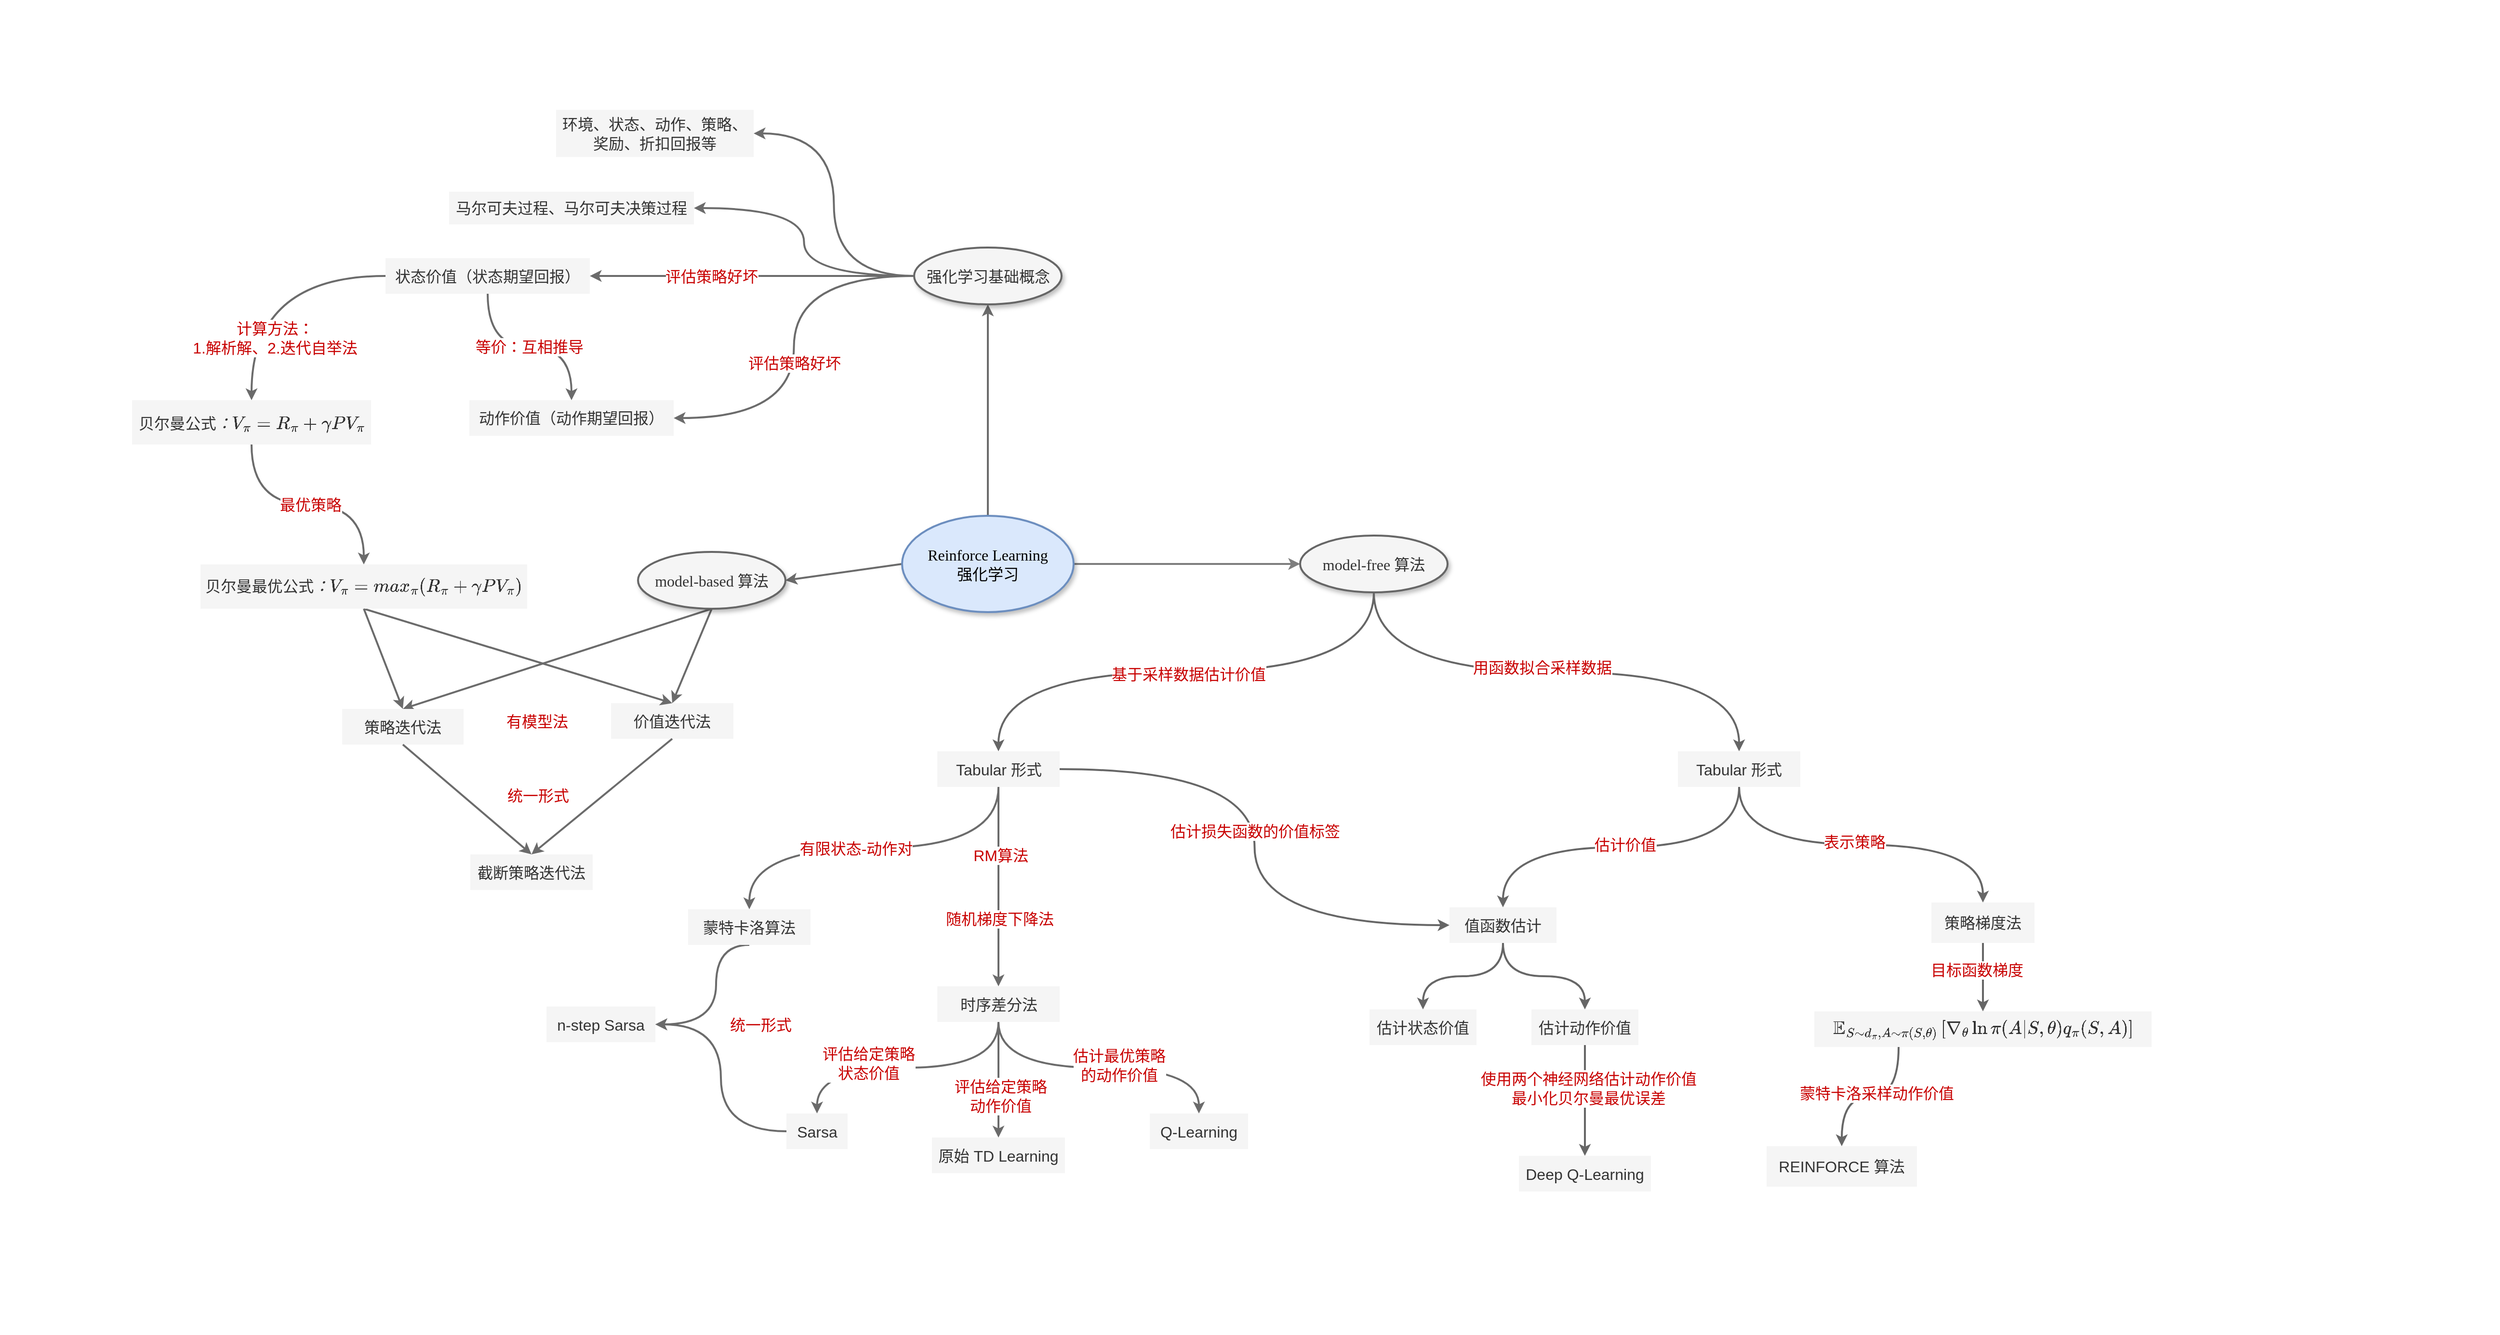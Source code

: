 <mxfile border="50" scale="3" compressed="false" locked="false" version="27.2.0">
  <diagram name="Blank" id="YmL12bMKpDGza6XwsDPr">
    <mxGraphModel dx="2427" dy="1712" grid="0" gridSize="10" guides="1" tooltips="1" connect="1" arrows="1" fold="1" page="0" pageScale="1" pageWidth="827" pageHeight="1169" background="none" math="1" shadow="0">
      <root>
        <mxCell id="X5NqExCQtvZxIxQ7pmgY-0" />
        <mxCell id="1" parent="X5NqExCQtvZxIxQ7pmgY-0" />
        <mxCell id="Gr0Zq-AI6Quabplr0KPa-179" value="" style="swimlane;html=1;startSize=0;horizontal=1;containerType=tree;labelBackgroundColor=none;strokeColor=none;strokeWidth=1;fillColor=none;fontFamily=Comic Sans MS;fontSize=16;swimlaneLine=0;dashed=1;collapsible=0;swimlaneFillColor=none;" parent="1" vertex="1">
          <mxGeometry x="-505" y="-457" width="2593" height="1385" as="geometry" />
        </mxCell>
        <mxCell id="jKKv0_7eQxVgF26MUgQf-13" style="edgeStyle=orthogonalEdgeStyle;rounded=0;orthogonalLoop=1;jettySize=auto;html=1;exitX=0.5;exitY=0;exitDx=0;exitDy=0;entryX=0.5;entryY=1;entryDx=0;entryDy=0;curved=1;strokeWidth=2;strokeColor=light-dark(#6b6b6b, #ededed);fontSize=16;" parent="Gr0Zq-AI6Quabplr0KPa-179" source="Gr0Zq-AI6Quabplr0KPa-180" target="jKKv0_7eQxVgF26MUgQf-10" edge="1">
          <mxGeometry relative="1" as="geometry" />
        </mxCell>
        <mxCell id="YHKigMuBGNWTJUqa9Iyw-3" style="rounded=0;orthogonalLoop=1;jettySize=auto;html=1;exitX=0;exitY=0.5;exitDx=0;exitDy=0;entryX=1;entryY=0.5;entryDx=0;entryDy=0;strokeWidth=2;strokeColor=light-dark(#6b6b6b, #ededed);fontSize=16;" parent="Gr0Zq-AI6Quabplr0KPa-179" source="Gr0Zq-AI6Quabplr0KPa-180" target="YHKigMuBGNWTJUqa9Iyw-2" edge="1">
          <mxGeometry relative="1" as="geometry" />
        </mxCell>
        <mxCell id="YHKigMuBGNWTJUqa9Iyw-14" style="edgeStyle=orthogonalEdgeStyle;rounded=0;orthogonalLoop=1;jettySize=auto;html=1;exitX=0.5;exitY=1;exitDx=0;exitDy=0;strokeWidth=2;curved=1;strokeColor=light-dark(#6b6b6b, #ededed);fontSize=16;" parent="Gr0Zq-AI6Quabplr0KPa-179" source="Gr0Zq-AI6Quabplr0KPa-180" target="Gr0Zq-AI6Quabplr0KPa-180" edge="1">
          <mxGeometry relative="1" as="geometry" />
        </mxCell>
        <mxCell id="uGdyaslb6LzEYvwGpBnf-5" style="edgeStyle=orthogonalEdgeStyle;rounded=0;orthogonalLoop=1;jettySize=auto;html=1;exitX=1;exitY=0.5;exitDx=0;exitDy=0;entryX=0;entryY=0.5;entryDx=0;entryDy=0;curved=1;strokeWidth=2;strokeColor=light-dark(#7e7e7e, #ededed);" parent="Gr0Zq-AI6Quabplr0KPa-179" source="Gr0Zq-AI6Quabplr0KPa-180" target="uGdyaslb6LzEYvwGpBnf-3" edge="1">
          <mxGeometry relative="1" as="geometry" />
        </mxCell>
        <mxCell id="Gr0Zq-AI6Quabplr0KPa-180" value="&lt;font face=&quot;Comic Sans MS&quot;&gt;Reinforce Learning&lt;/font&gt;&lt;div&gt;&lt;font face=&quot;Comic Sans MS&quot;&gt;强化学习&lt;/font&gt;&lt;/div&gt;" style="ellipse;whiteSpace=wrap;html=1;align=center;container=1;recursiveResize=0;treeFolding=1;strokeWidth=2;fontSize=16;fillColor=#dae8fc;strokeColor=#6c8ebf;shadow=1;" parent="Gr0Zq-AI6Quabplr0KPa-179" vertex="1">
          <mxGeometry x="936" y="535.5" width="178" height="100" as="geometry" />
        </mxCell>
        <mxCell id="DzTKUxqz9tWYfkctsdNh-5" style="edgeStyle=orthogonalEdgeStyle;rounded=0;orthogonalLoop=1;jettySize=auto;html=1;exitX=0;exitY=0.5;exitDx=0;exitDy=0;entryX=1;entryY=0.5;entryDx=0;entryDy=0;curved=1;strokeWidth=2;strokeColor=light-dark(#6b6b6b, #ededed);fontSize=16;" parent="Gr0Zq-AI6Quabplr0KPa-179" source="jKKv0_7eQxVgF26MUgQf-10" target="DzTKUxqz9tWYfkctsdNh-4" edge="1">
          <mxGeometry relative="1" as="geometry" />
        </mxCell>
        <mxCell id="krSz1H4tb5_PnrN1vSMn-18" style="edgeStyle=orthogonalEdgeStyle;rounded=0;orthogonalLoop=1;jettySize=auto;html=1;exitX=0;exitY=0.5;exitDx=0;exitDy=0;entryX=1;entryY=0.5;entryDx=0;entryDy=0;curved=1;strokeWidth=2;strokeColor=light-dark(#6b6b6b, #ededed);fontSize=16;" parent="Gr0Zq-AI6Quabplr0KPa-179" source="jKKv0_7eQxVgF26MUgQf-10" target="krSz1H4tb5_PnrN1vSMn-16" edge="1">
          <mxGeometry relative="1" as="geometry" />
        </mxCell>
        <mxCell id="krSz1H4tb5_PnrN1vSMn-22" value="&lt;span style=&quot;color: rgb(200, 0, 0);&quot;&gt;评估策略好坏&lt;/span&gt;" style="edgeLabel;html=1;align=center;verticalAlign=middle;resizable=0;points=[];fontSize=16;" parent="krSz1H4tb5_PnrN1vSMn-18" vertex="1" connectable="0">
          <mxGeometry x="0.082" relative="1" as="geometry">
            <mxPoint as="offset" />
          </mxGeometry>
        </mxCell>
        <mxCell id="jKKv0_7eQxVgF26MUgQf-10" value="&lt;div&gt;&lt;font face=&quot;Comic Sans MS&quot;&gt;强化学习基础概念&lt;/font&gt;&lt;/div&gt;" style="ellipse;whiteSpace=wrap;html=1;align=center;container=1;recursiveResize=0;treeFolding=1;strokeWidth=2;fontSize=16;shadow=1;fillColor=#f5f5f5;fontColor=#333333;strokeColor=#666666;" parent="Gr0Zq-AI6Quabplr0KPa-179" vertex="1">
          <mxGeometry x="948.5" y="257" width="153" height="59" as="geometry" />
        </mxCell>
        <mxCell id="DzTKUxqz9tWYfkctsdNh-4" value="马尔可夫过程、马尔可夫决策过程" style="text;html=1;align=center;verticalAlign=middle;whiteSpace=wrap;rounded=0;fontSize=16;fillColor=#f5f5f5;fontColor=#333333;strokeColor=none;" parent="Gr0Zq-AI6Quabplr0KPa-179" vertex="1">
          <mxGeometry x="466" y="199" width="254" height="34" as="geometry" />
        </mxCell>
        <mxCell id="krSz1H4tb5_PnrN1vSMn-16" value="&lt;div&gt;动作价值（动作期望回报）&lt;/div&gt;" style="text;html=1;align=center;verticalAlign=middle;whiteSpace=wrap;rounded=0;fontSize=16;fillColor=#f5f5f5;fontColor=#333333;strokeColor=none;" parent="Gr0Zq-AI6Quabplr0KPa-179" vertex="1">
          <mxGeometry x="487" y="415.5" width="212" height="37" as="geometry" />
        </mxCell>
        <mxCell id="anW6oPUvbK2CG_fKDn-M-3" value="&lt;div&gt;价值迭代法&lt;/div&gt;" style="text;html=1;align=center;verticalAlign=middle;whiteSpace=wrap;rounded=0;fontSize=16;fillColor=#f5f5f5;fontColor=#333333;strokeColor=none;" parent="Gr0Zq-AI6Quabplr0KPa-179" vertex="1">
          <mxGeometry x="634" y="730" width="127" height="37" as="geometry" />
        </mxCell>
        <mxCell id="YHKigMuBGNWTJUqa9Iyw-10" style="rounded=0;orthogonalLoop=1;jettySize=auto;html=1;exitX=0.5;exitY=1;exitDx=0;exitDy=0;entryX=0.5;entryY=0;entryDx=0;entryDy=0;strokeWidth=2;strokeColor=light-dark(#6b6b6b, #ededed);fontSize=16;" parent="Gr0Zq-AI6Quabplr0KPa-179" source="hJSKXu2BrGVSYL8usAjy-1" target="anW6oPUvbK2CG_fKDn-M-3" edge="1">
          <mxGeometry relative="1" as="geometry" />
        </mxCell>
        <mxCell id="hJSKXu2BrGVSYL8usAjy-1" value="&lt;div&gt;$$贝尔曼最优公式：V_{\pi}=max_{\pi}(R_{\pi}+\gamma P V_{\pi})$$&lt;/div&gt;" style="text;html=1;align=center;verticalAlign=middle;whiteSpace=wrap;rounded=0;fontSize=16;fillColor=#f5f5f5;fontColor=#333333;strokeColor=none;" parent="Gr0Zq-AI6Quabplr0KPa-179" vertex="1">
          <mxGeometry x="208" y="586" width="339" height="46" as="geometry" />
        </mxCell>
        <mxCell id="YHKigMuBGNWTJUqa9Iyw-11" style="rounded=0;orthogonalLoop=1;jettySize=auto;html=1;exitX=0.5;exitY=1;exitDx=0;exitDy=0;entryX=0.5;entryY=0;entryDx=0;entryDy=0;strokeColor=light-dark(#6b6b6b, #ededed);strokeWidth=2;fontSize=16;" parent="Gr0Zq-AI6Quabplr0KPa-179" source="YHKigMuBGNWTJUqa9Iyw-2" target="anW6oPUvbK2CG_fKDn-M-2" edge="1">
          <mxGeometry relative="1" as="geometry" />
        </mxCell>
        <mxCell id="YHKigMuBGNWTJUqa9Iyw-12" style="rounded=0;orthogonalLoop=1;jettySize=auto;html=1;exitX=0.5;exitY=1;exitDx=0;exitDy=0;entryX=0.5;entryY=0;entryDx=0;entryDy=0;strokeColor=light-dark(#6b6b6b, #ededed);strokeWidth=2;fontSize=16;" parent="Gr0Zq-AI6Quabplr0KPa-179" source="YHKigMuBGNWTJUqa9Iyw-2" target="anW6oPUvbK2CG_fKDn-M-3" edge="1">
          <mxGeometry relative="1" as="geometry" />
        </mxCell>
        <mxCell id="YHKigMuBGNWTJUqa9Iyw-2" value="&lt;div&gt;&lt;font face=&quot;Comic Sans MS&quot;&gt;model-based 算法&lt;/font&gt;&lt;/div&gt;" style="ellipse;whiteSpace=wrap;html=1;align=center;container=1;recursiveResize=0;treeFolding=1;strokeWidth=2;fontSize=16;shadow=1;fillColor=#f5f5f5;fontColor=#333333;strokeColor=#666666;" parent="Gr0Zq-AI6Quabplr0KPa-179" vertex="1">
          <mxGeometry x="662" y="573" width="153" height="59" as="geometry" />
        </mxCell>
        <mxCell id="anW6oPUvbK2CG_fKDn-M-12" value="&lt;font style=&quot;color: light-dark(rgb(200, 0, 0), rgb(237, 237, 237));&quot;&gt;有模型法&lt;/font&gt;" style="text;html=1;align=center;verticalAlign=middle;whiteSpace=wrap;rounded=0;fontSize=16;" parent="Gr0Zq-AI6Quabplr0KPa-179" vertex="1">
          <mxGeometry x="500" y="736" width="115" height="25" as="geometry" />
        </mxCell>
        <mxCell id="anW6oPUvbK2CG_fKDn-M-2" value="&lt;div&gt;策略迭代法&lt;/div&gt;" style="text;html=1;align=center;verticalAlign=middle;whiteSpace=wrap;rounded=0;fontSize=16;fillColor=#f5f5f5;fontColor=#333333;strokeColor=none;" parent="Gr0Zq-AI6Quabplr0KPa-179" vertex="1">
          <mxGeometry x="355" y="736" width="126" height="37" as="geometry" />
        </mxCell>
        <mxCell id="anW6oPUvbK2CG_fKDn-M-10" style="rounded=0;orthogonalLoop=1;jettySize=auto;html=1;exitX=0.5;exitY=1;exitDx=0;exitDy=0;strokeWidth=2;strokeColor=light-dark(#6b6b6b, #ededed);fontSize=16;entryX=0.5;entryY=0;entryDx=0;entryDy=0;" parent="Gr0Zq-AI6Quabplr0KPa-179" source="hJSKXu2BrGVSYL8usAjy-1" target="anW6oPUvbK2CG_fKDn-M-2" edge="1">
          <mxGeometry relative="1" as="geometry">
            <mxPoint x="330" y="722" as="targetPoint" />
          </mxGeometry>
        </mxCell>
        <mxCell id="0xfQ3__mSORnw1S1uJHA-2" value="&lt;div&gt;截断策略迭代法&lt;/div&gt;" style="text;html=1;align=center;verticalAlign=middle;whiteSpace=wrap;rounded=0;fontSize=16;fillColor=#f5f5f5;fontColor=#333333;strokeColor=none;" parent="Gr0Zq-AI6Quabplr0KPa-179" vertex="1">
          <mxGeometry x="488" y="887" width="127" height="37" as="geometry" />
        </mxCell>
        <mxCell id="0xfQ3__mSORnw1S1uJHA-3" style="rounded=0;orthogonalLoop=1;jettySize=auto;html=1;exitX=0.5;exitY=1;exitDx=0;exitDy=0;entryX=0.5;entryY=0;entryDx=0;entryDy=0;strokeWidth=2;strokeColor=light-dark(#6b6b6b, #ededed);fontSize=16;" parent="Gr0Zq-AI6Quabplr0KPa-179" source="anW6oPUvbK2CG_fKDn-M-2" target="0xfQ3__mSORnw1S1uJHA-2" edge="1">
          <mxGeometry relative="1" as="geometry" />
        </mxCell>
        <mxCell id="0xfQ3__mSORnw1S1uJHA-4" style="rounded=0;orthogonalLoop=1;jettySize=auto;html=1;exitX=0.5;exitY=1;exitDx=0;exitDy=0;entryX=0.5;entryY=0;entryDx=0;entryDy=0;strokeColor=light-dark(#6b6b6b, #ededed);strokeWidth=2;fontSize=16;" parent="Gr0Zq-AI6Quabplr0KPa-179" source="anW6oPUvbK2CG_fKDn-M-3" target="0xfQ3__mSORnw1S1uJHA-2" edge="1">
          <mxGeometry relative="1" as="geometry" />
        </mxCell>
        <mxCell id="YHKigMuBGNWTJUqa9Iyw-1" value="&lt;font style=&quot;color: light-dark(rgb(200, 0, 0), rgb(237, 237, 237));&quot;&gt;统一形式&lt;/font&gt;" style="text;html=1;align=center;verticalAlign=middle;resizable=0;points=[];autosize=1;strokeColor=none;fillColor=none;fontSize=16;" parent="Gr0Zq-AI6Quabplr0KPa-179" vertex="1">
          <mxGeometry x="516.5" y="810" width="82" height="31" as="geometry" />
        </mxCell>
        <mxCell id="anW6oPUvbK2CG_fKDn-M-8" style="edgeStyle=orthogonalEdgeStyle;rounded=0;orthogonalLoop=1;jettySize=auto;html=1;exitX=0.5;exitY=1;exitDx=0;exitDy=0;entryX=0.5;entryY=0;entryDx=0;entryDy=0;curved=1;strokeWidth=2;strokeColor=light-dark(#6b6b6b, #ededed);fontSize=16;" parent="Gr0Zq-AI6Quabplr0KPa-179" source="krSz1H4tb5_PnrN1vSMn-36" target="hJSKXu2BrGVSYL8usAjy-1" edge="1">
          <mxGeometry relative="1" as="geometry" />
        </mxCell>
        <mxCell id="anW6oPUvbK2CG_fKDn-M-9" value="最优策略" style="edgeLabel;html=1;align=center;verticalAlign=middle;resizable=0;points=[];fontColor=light-dark(#c80000, #ededed);fontSize=16;" parent="anW6oPUvbK2CG_fKDn-M-8" vertex="1" connectable="0">
          <mxGeometry x="-0.132" relative="1" as="geometry">
            <mxPoint x="18" as="offset" />
          </mxGeometry>
        </mxCell>
        <mxCell id="krSz1H4tb5_PnrN1vSMn-36" value="&lt;div&gt;$$贝尔曼公式：V_{\pi}=R_{\pi}+\gamma P V_{\pi}$$&lt;/div&gt;" style="text;html=1;align=center;verticalAlign=middle;whiteSpace=wrap;rounded=0;fontSize=16;fillColor=#f5f5f5;fontColor=#333333;strokeColor=none;" parent="Gr0Zq-AI6Quabplr0KPa-179" vertex="1">
          <mxGeometry x="137" y="415.5" width="248" height="46" as="geometry" />
        </mxCell>
        <mxCell id="krSz1H4tb5_PnrN1vSMn-37" style="edgeStyle=orthogonalEdgeStyle;rounded=0;orthogonalLoop=1;jettySize=auto;html=1;exitX=0;exitY=0.5;exitDx=0;exitDy=0;entryX=0.5;entryY=0;entryDx=0;entryDy=0;curved=1;strokeWidth=2;strokeColor=light-dark(#6b6b6b, #ededed);fontSize=16;" parent="Gr0Zq-AI6Quabplr0KPa-179" source="krSz1H4tb5_PnrN1vSMn-10" target="krSz1H4tb5_PnrN1vSMn-36" edge="1">
          <mxGeometry relative="1" as="geometry" />
        </mxCell>
        <mxCell id="iZsCwkJQV0r_uRHZyLfL-1" value="计算方法：&lt;div&gt;1.解析解、&lt;span style=&quot;background-color: light-dark(#ffffff, var(--ge-dark-color, #121212)); color: light-dark(rgb(200, 0, 0), rgb(237, 237, 237));&quot;&gt;2.迭代自举法&lt;/span&gt;&lt;/div&gt;" style="edgeLabel;html=1;align=center;verticalAlign=middle;resizable=0;points=[];fontColor=light-dark(#c80000, #ededed);fontSize=16;" parent="krSz1H4tb5_PnrN1vSMn-37" vertex="1" connectable="0">
          <mxGeometry x="0.003" y="-2" relative="1" as="geometry">
            <mxPoint x="19" y="66" as="offset" />
          </mxGeometry>
        </mxCell>
        <mxCell id="iZsCwkJQV0r_uRHZyLfL-5" style="edgeStyle=orthogonalEdgeStyle;rounded=0;orthogonalLoop=1;jettySize=auto;html=1;exitX=0.5;exitY=1;exitDx=0;exitDy=0;entryX=0.5;entryY=0;entryDx=0;entryDy=0;curved=1;strokeColor=light-dark(#6b6b6b, #ededed);strokeWidth=2;fontSize=16;" parent="Gr0Zq-AI6Quabplr0KPa-179" source="krSz1H4tb5_PnrN1vSMn-10" target="krSz1H4tb5_PnrN1vSMn-16" edge="1">
          <mxGeometry relative="1" as="geometry" />
        </mxCell>
        <mxCell id="KGutzesV_vw_Q6OyUhxC-1" value="&lt;font&gt;等价：互相推导&lt;/font&gt;" style="edgeLabel;html=1;align=center;verticalAlign=middle;resizable=0;points=[];fontColor=light-dark(#c80000, #ededed);fontSize=16;" parent="iZsCwkJQV0r_uRHZyLfL-5" vertex="1" connectable="0">
          <mxGeometry x="-0.273" y="11" relative="1" as="geometry">
            <mxPoint x="26" y="10" as="offset" />
          </mxGeometry>
        </mxCell>
        <mxCell id="krSz1H4tb5_PnrN1vSMn-10" value="&lt;div&gt;状态价值（状态期望回报）&lt;/div&gt;" style="text;html=1;align=center;verticalAlign=middle;whiteSpace=wrap;rounded=0;fontSize=16;fillColor=#f5f5f5;fontColor=#333333;strokeColor=none;" parent="Gr0Zq-AI6Quabplr0KPa-179" vertex="1">
          <mxGeometry x="400" y="268" width="212" height="37" as="geometry" />
        </mxCell>
        <mxCell id="krSz1H4tb5_PnrN1vSMn-11" style="edgeStyle=orthogonalEdgeStyle;rounded=0;orthogonalLoop=1;jettySize=auto;html=1;exitX=0;exitY=0.5;exitDx=0;exitDy=0;entryX=1;entryY=0.5;entryDx=0;entryDy=0;curved=1;strokeWidth=2;strokeColor=light-dark(#6b6b6b, #ededed);fontSize=16;" parent="Gr0Zq-AI6Quabplr0KPa-179" source="jKKv0_7eQxVgF26MUgQf-10" target="krSz1H4tb5_PnrN1vSMn-10" edge="1">
          <mxGeometry relative="1" as="geometry" />
        </mxCell>
        <mxCell id="krSz1H4tb5_PnrN1vSMn-15" value="&lt;font&gt;评估策略好坏&lt;/font&gt;" style="edgeLabel;html=1;align=center;verticalAlign=middle;resizable=0;points=[];fontColor=light-dark(#c80000, #ededed);fontSize=16;" parent="krSz1H4tb5_PnrN1vSMn-11" vertex="1" connectable="0">
          <mxGeometry x="0.048" y="-1" relative="1" as="geometry">
            <mxPoint x="-34" y="1" as="offset" />
          </mxGeometry>
        </mxCell>
        <mxCell id="DzTKUxqz9tWYfkctsdNh-1" value="环境、状态、动作、策略、奖励、折扣回报等" style="text;html=1;align=center;verticalAlign=middle;whiteSpace=wrap;rounded=0;fontSize=16;fillColor=#f5f5f5;fontColor=#333333;strokeColor=none;" parent="Gr0Zq-AI6Quabplr0KPa-179" vertex="1">
          <mxGeometry x="577" y="114" width="205" height="49" as="geometry" />
        </mxCell>
        <mxCell id="iZsCwkJQV0r_uRHZyLfL-4" style="edgeStyle=orthogonalEdgeStyle;rounded=0;orthogonalLoop=1;jettySize=auto;html=1;exitX=0;exitY=0.5;exitDx=0;exitDy=0;entryX=1;entryY=0.5;entryDx=0;entryDy=0;curved=1;strokeWidth=2;strokeColor=light-dark(#6b6b6b, #ededed);fontSize=16;" parent="Gr0Zq-AI6Quabplr0KPa-179" source="jKKv0_7eQxVgF26MUgQf-10" target="DzTKUxqz9tWYfkctsdNh-1" edge="1">
          <mxGeometry relative="1" as="geometry" />
        </mxCell>
        <mxCell id="uGdyaslb6LzEYvwGpBnf-3" value="&lt;div&gt;&lt;font face=&quot;Comic Sans MS&quot;&gt;model-free 算法&lt;/font&gt;&lt;/div&gt;" style="ellipse;whiteSpace=wrap;html=1;align=center;container=1;recursiveResize=0;treeFolding=1;strokeWidth=2;fontSize=16;shadow=1;fillColor=#f5f5f5;fontColor=#333333;strokeColor=#666666;" parent="Gr0Zq-AI6Quabplr0KPa-179" vertex="1">
          <mxGeometry x="1349" y="556" width="153" height="59" as="geometry" />
        </mxCell>
        <mxCell id="o1xfVa4LQk4047sGfXNC-4" style="rounded=0;orthogonalLoop=1;jettySize=auto;html=1;exitX=0.5;exitY=1;exitDx=0;exitDy=0;entryX=0.5;entryY=0;entryDx=0;entryDy=0;strokeColor=light-dark(#666666, #ededed);strokeWidth=2;" edge="1" parent="Gr0Zq-AI6Quabplr0KPa-179" source="uGdyaslb6LzEYvwGpBnf-16" target="o1xfVa4LQk4047sGfXNC-3">
          <mxGeometry relative="1" as="geometry" />
        </mxCell>
        <mxCell id="o1xfVa4LQk4047sGfXNC-6" value="目标函数梯度" style="edgeLabel;html=1;align=center;verticalAlign=middle;resizable=0;points=[];fontColor=light-dark(#c80000, #ededed);fontSize=16;" vertex="1" connectable="0" parent="o1xfVa4LQk4047sGfXNC-4">
          <mxGeometry x="0.076" y="-1" relative="1" as="geometry">
            <mxPoint x="-6" y="-10" as="offset" />
          </mxGeometry>
        </mxCell>
        <mxCell id="uGdyaslb6LzEYvwGpBnf-16" value="&lt;div&gt;策略梯度法&lt;/div&gt;" style="text;html=1;align=center;verticalAlign=middle;whiteSpace=wrap;rounded=0;fontSize=16;fillColor=#f5f5f5;fontColor=#333333;strokeColor=none;" parent="Gr0Zq-AI6Quabplr0KPa-179" vertex="1">
          <mxGeometry x="2004" y="937" width="107" height="42" as="geometry" />
        </mxCell>
        <mxCell id="o1xfVa4LQk4047sGfXNC-8" style="edgeStyle=orthogonalEdgeStyle;rounded=0;orthogonalLoop=1;jettySize=auto;html=1;exitX=0.25;exitY=1;exitDx=0;exitDy=0;entryX=0.5;entryY=0;entryDx=0;entryDy=0;curved=1;strokeWidth=2;strokeColor=light-dark(#666666, #ededed);" edge="1" parent="Gr0Zq-AI6Quabplr0KPa-179" source="o1xfVa4LQk4047sGfXNC-3" target="o1xfVa4LQk4047sGfXNC-7">
          <mxGeometry relative="1" as="geometry" />
        </mxCell>
        <mxCell id="o1xfVa4LQk4047sGfXNC-10" value="&lt;font style=&quot;font-size: 16px; color: light-dark(rgb(200, 0, 0), rgb(237, 237, 237));&quot;&gt;蒙特卡洛采样动作价值&lt;/font&gt;" style="edgeLabel;html=1;align=center;verticalAlign=middle;resizable=0;points=[];" vertex="1" connectable="0" parent="o1xfVa4LQk4047sGfXNC-8">
          <mxGeometry x="-0.078" y="-4" relative="1" as="geometry">
            <mxPoint as="offset" />
          </mxGeometry>
        </mxCell>
        <mxCell id="o1xfVa4LQk4047sGfXNC-3" value="$$\mathbb{E}_{S \sim d_{\pi}, A \sim \pi(S, \theta)} \left[ \nabla_\theta \ln \pi(A | S, \theta) q_\pi(S, A) \right]$$" style="text;html=1;align=center;verticalAlign=middle;whiteSpace=wrap;rounded=0;fontSize=16;fillColor=#f5f5f5;fontColor=#333333;strokeColor=none;" vertex="1" parent="Gr0Zq-AI6Quabplr0KPa-179">
          <mxGeometry x="1882.5" y="1050" width="350" height="37" as="geometry" />
        </mxCell>
        <mxCell id="o1xfVa4LQk4047sGfXNC-7" value="&lt;div&gt;REINFORCE 算法&lt;/div&gt;" style="text;html=1;align=center;verticalAlign=middle;whiteSpace=wrap;rounded=0;fontSize=16;fillColor=#f5f5f5;fontColor=#333333;strokeColor=none;" vertex="1" parent="Gr0Zq-AI6Quabplr0KPa-179">
          <mxGeometry x="1833" y="1190" width="156" height="42" as="geometry" />
        </mxCell>
        <mxCell id="YHKigMuBGNWTJUqa9Iyw-17" style="edgeStyle=orthogonalEdgeStyle;rounded=0;orthogonalLoop=1;jettySize=auto;html=1;exitX=0.5;exitY=1;exitDx=0;exitDy=0;entryX=0.5;entryY=0;entryDx=0;entryDy=0;curved=1;strokeWidth=2;strokeColor=light-dark(#6b6b6b, #ededed);fontSize=16;" parent="1" source="uGdyaslb6LzEYvwGpBnf-11" target="YHKigMuBGNWTJUqa9Iyw-16" edge="1">
          <mxGeometry relative="1" as="geometry" />
        </mxCell>
        <mxCell id="Y6D0DEkb-gYPL5URAM-n-2" value="&lt;font style=&quot;color: light-dark(rgb(200, 0, 0), rgb(237, 237, 237));&quot;&gt;有限状态-动作对&lt;/font&gt;" style="edgeLabel;html=1;align=center;verticalAlign=middle;resizable=0;points=[];fontSize=16;" parent="YHKigMuBGNWTJUqa9Iyw-17" vertex="1" connectable="0">
          <mxGeometry x="0.098" relative="1" as="geometry">
            <mxPoint as="offset" />
          </mxGeometry>
        </mxCell>
        <mxCell id="AChJmF0assDOjcqlXaD_-4" style="edgeStyle=orthogonalEdgeStyle;rounded=0;orthogonalLoop=1;jettySize=auto;html=1;exitX=0.5;exitY=1;exitDx=0;exitDy=0;entryX=0.5;entryY=0;entryDx=0;entryDy=0;curved=1;strokeColor=light-dark(#6b6b6b, #ededed);strokeWidth=2;fontSize=16;" parent="1" source="uGdyaslb6LzEYvwGpBnf-11" target="AChJmF0assDOjcqlXaD_-1" edge="1">
          <mxGeometry relative="1" as="geometry" />
        </mxCell>
        <mxCell id="AChJmF0assDOjcqlXaD_-5" value="RM算法" style="edgeLabel;html=1;align=center;verticalAlign=middle;resizable=0;points=[];fontSize=16;fontColor=light-dark(#c80000, #ededed);" parent="AChJmF0assDOjcqlXaD_-4" vertex="1" connectable="0">
          <mxGeometry x="-0.405" y="5" relative="1" as="geometry">
            <mxPoint x="-3" y="9" as="offset" />
          </mxGeometry>
        </mxCell>
        <mxCell id="AChJmF0assDOjcqlXaD_-6" value="随机梯度下降法" style="edgeLabel;html=1;align=center;verticalAlign=middle;resizable=0;points=[];fontSize=16;fontColor=light-dark(#c80000, #ededed);" parent="AChJmF0assDOjcqlXaD_-4" vertex="1" connectable="0">
          <mxGeometry x="0.322" y="1" relative="1" as="geometry">
            <mxPoint as="offset" />
          </mxGeometry>
        </mxCell>
        <mxCell id="dVCFVuDnOBJeET-Qv9br-1" style="edgeStyle=orthogonalEdgeStyle;rounded=0;orthogonalLoop=1;jettySize=auto;html=1;exitX=0.5;exitY=1;exitDx=0;exitDy=0;entryX=1;entryY=0.5;entryDx=0;entryDy=0;strokeWidth=2;curved=1;strokeColor=light-dark(#6b6b6b, #ededed);" parent="1" source="YHKigMuBGNWTJUqa9Iyw-16" target="rlLChUQJGHAt--yOqbyX-47" edge="1">
          <mxGeometry relative="1" as="geometry">
            <Array as="points">
              <mxPoint x="238" y="524" />
              <mxPoint x="238" y="607" />
            </Array>
          </mxGeometry>
        </mxCell>
        <mxCell id="YHKigMuBGNWTJUqa9Iyw-16" value="&lt;div&gt;蒙特卡洛算法&lt;/div&gt;" style="text;html=1;align=center;verticalAlign=middle;whiteSpace=wrap;rounded=0;fontSize=16;fillColor=#f5f5f5;fontColor=#333333;strokeColor=none;" parent="1" vertex="1">
          <mxGeometry x="209" y="487" width="127" height="37" as="geometry" />
        </mxCell>
        <mxCell id="rlLChUQJGHAt--yOqbyX-40" style="edgeStyle=orthogonalEdgeStyle;rounded=0;orthogonalLoop=1;jettySize=auto;html=1;exitX=0.5;exitY=1;exitDx=0;exitDy=0;entryX=0.5;entryY=0;entryDx=0;entryDy=0;strokeWidth=2;curved=1;strokeColor=light-dark(#6b6b6b, #ededed);" parent="1" source="AChJmF0assDOjcqlXaD_-1" target="rlLChUQJGHAt--yOqbyX-1" edge="1">
          <mxGeometry relative="1" as="geometry" />
        </mxCell>
        <mxCell id="rlLChUQJGHAt--yOqbyX-45" value="评估给定策略&lt;div&gt;动作价值&lt;/div&gt;" style="edgeLabel;html=1;align=center;verticalAlign=middle;resizable=0;points=[];fontColor=light-dark(#c80000, #ededed);fontSize=16;" parent="rlLChUQJGHAt--yOqbyX-40" vertex="1" connectable="0">
          <mxGeometry x="0.272" y="2" relative="1" as="geometry">
            <mxPoint as="offset" />
          </mxGeometry>
        </mxCell>
        <mxCell id="rlLChUQJGHAt--yOqbyX-41" style="edgeStyle=orthogonalEdgeStyle;rounded=0;orthogonalLoop=1;jettySize=auto;html=1;exitX=0.5;exitY=1;exitDx=0;exitDy=0;entryX=0.5;entryY=0;entryDx=0;entryDy=0;curved=1;strokeWidth=2;strokeColor=light-dark(#6b6b6b, #ededed);" parent="1" source="AChJmF0assDOjcqlXaD_-1" target="rlLChUQJGHAt--yOqbyX-39" edge="1">
          <mxGeometry relative="1" as="geometry" />
        </mxCell>
        <mxCell id="rlLChUQJGHAt--yOqbyX-44" value="评估给定策略&lt;div&gt;状态价值&lt;/div&gt;" style="edgeLabel;html=1;align=center;verticalAlign=middle;resizable=0;points=[];fontColor=light-dark(#c80000, #ededed);fontSize=16;" parent="rlLChUQJGHAt--yOqbyX-41" vertex="1" connectable="0">
          <mxGeometry x="0.282" y="2" relative="1" as="geometry">
            <mxPoint x="-1" y="-7" as="offset" />
          </mxGeometry>
        </mxCell>
        <mxCell id="rlLChUQJGHAt--yOqbyX-43" style="edgeStyle=orthogonalEdgeStyle;rounded=0;orthogonalLoop=1;jettySize=auto;html=1;exitX=0.5;exitY=1;exitDx=0;exitDy=0;entryX=0.5;entryY=0;entryDx=0;entryDy=0;curved=1;strokeWidth=2;strokeColor=light-dark(#6b6b6b, #ededed);" parent="1" source="AChJmF0assDOjcqlXaD_-1" target="rlLChUQJGHAt--yOqbyX-42" edge="1">
          <mxGeometry relative="1" as="geometry" />
        </mxCell>
        <mxCell id="rlLChUQJGHAt--yOqbyX-46" value="估计最优策略&lt;div&gt;的动作价值&lt;/div&gt;" style="edgeLabel;html=1;align=center;verticalAlign=middle;resizable=0;points=[];fontColor=light-dark(#c80000, #ededed);fontSize=16;" parent="rlLChUQJGHAt--yOqbyX-43" vertex="1" connectable="0">
          <mxGeometry x="0.167" y="-2" relative="1" as="geometry">
            <mxPoint x="-5" y="-5" as="offset" />
          </mxGeometry>
        </mxCell>
        <mxCell id="AChJmF0assDOjcqlXaD_-1" value="&lt;div&gt;时序差分法&lt;/div&gt;" style="text;html=1;align=center;verticalAlign=middle;whiteSpace=wrap;rounded=0;fontSize=16;fillColor=#f5f5f5;fontColor=#333333;strokeColor=none;" parent="1" vertex="1">
          <mxGeometry x="467.5" y="567" width="127" height="37" as="geometry" />
        </mxCell>
        <mxCell id="rlLChUQJGHAt--yOqbyX-1" value="&lt;div&gt;原始 TD Learning&lt;/div&gt;" style="text;html=1;align=center;verticalAlign=middle;whiteSpace=wrap;rounded=0;fontSize=16;fillColor=#f5f5f5;fontColor=#333333;strokeColor=none;" parent="1" vertex="1">
          <mxGeometry x="462" y="724" width="138" height="37" as="geometry" />
        </mxCell>
        <mxCell id="dVCFVuDnOBJeET-Qv9br-2" style="edgeStyle=orthogonalEdgeStyle;rounded=0;orthogonalLoop=1;jettySize=auto;html=1;exitX=0;exitY=0.5;exitDx=0;exitDy=0;entryX=1;entryY=0.5;entryDx=0;entryDy=0;strokeWidth=2;curved=1;strokeColor=light-dark(#6b6b6b, #ededed);" parent="1" source="rlLChUQJGHAt--yOqbyX-39" target="rlLChUQJGHAt--yOqbyX-47" edge="1">
          <mxGeometry relative="1" as="geometry" />
        </mxCell>
        <mxCell id="rlLChUQJGHAt--yOqbyX-39" value="&lt;div&gt;Sarsa&lt;/div&gt;" style="text;html=1;align=center;verticalAlign=middle;whiteSpace=wrap;rounded=0;fontSize=16;fillColor=#f5f5f5;fontColor=#333333;strokeColor=none;" parent="1" vertex="1">
          <mxGeometry x="311" y="699" width="63.5" height="37" as="geometry" />
        </mxCell>
        <mxCell id="rlLChUQJGHAt--yOqbyX-42" value="&lt;div&gt;Q-Learning&lt;/div&gt;" style="text;html=1;align=center;verticalAlign=middle;whiteSpace=wrap;rounded=0;fontSize=16;fillColor=#f5f5f5;fontColor=#333333;strokeColor=none;" parent="1" vertex="1">
          <mxGeometry x="688" y="699" width="102" height="37" as="geometry" />
        </mxCell>
        <mxCell id="rlLChUQJGHAt--yOqbyX-47" value="&lt;div&gt;n-step Sarsa&lt;/div&gt;" style="text;html=1;align=center;verticalAlign=middle;whiteSpace=wrap;rounded=0;fontSize=16;fillColor=#f5f5f5;fontColor=#333333;strokeColor=none;" parent="1" vertex="1">
          <mxGeometry x="62" y="588" width="113" height="37" as="geometry" />
        </mxCell>
        <mxCell id="dVCFVuDnOBJeET-Qv9br-3" value="&lt;font style=&quot;color: light-dark(rgb(200, 0, 0), rgb(237, 237, 237));&quot;&gt;统一形式&lt;/font&gt;" style="text;html=1;align=center;verticalAlign=middle;resizable=0;points=[];autosize=1;strokeColor=none;fillColor=none;fontSize=16;" parent="1" vertex="1">
          <mxGeometry x="243" y="591" width="82" height="31" as="geometry" />
        </mxCell>
        <mxCell id="uGdyaslb6LzEYvwGpBnf-7" style="edgeStyle=orthogonalEdgeStyle;rounded=0;orthogonalLoop=1;jettySize=auto;html=1;exitX=0.5;exitY=1;exitDx=0;exitDy=0;entryX=0.5;entryY=0;entryDx=0;entryDy=0;curved=1;strokeColor=light-dark(#666666, #ededed);strokeWidth=2;" parent="1" source="uGdyaslb6LzEYvwGpBnf-3" target="uGdyaslb6LzEYvwGpBnf-11" edge="1">
          <mxGeometry relative="1" as="geometry" />
        </mxCell>
        <mxCell id="uGdyaslb6LzEYvwGpBnf-9" value="&lt;span style=&quot;color: rgb(200, 0, 0); font-size: 16px;&quot;&gt;基于采样数据估计价值&lt;/span&gt;" style="edgeLabel;html=1;align=center;verticalAlign=middle;resizable=0;points=[];" parent="uGdyaslb6LzEYvwGpBnf-7" vertex="1" connectable="0">
          <mxGeometry x="-0.008" y="2" relative="1" as="geometry">
            <mxPoint as="offset" />
          </mxGeometry>
        </mxCell>
        <mxCell id="uGdyaslb6LzEYvwGpBnf-10" style="edgeStyle=orthogonalEdgeStyle;rounded=0;orthogonalLoop=1;jettySize=auto;html=1;exitX=0.5;exitY=1;exitDx=0;exitDy=0;entryX=0.5;entryY=0;entryDx=0;entryDy=0;curved=1;strokeWidth=2;strokeColor=light-dark(#666666, #ededed);" parent="1" source="uGdyaslb6LzEYvwGpBnf-3" target="uGdyaslb6LzEYvwGpBnf-13" edge="1">
          <mxGeometry relative="1" as="geometry" />
        </mxCell>
        <mxCell id="uGdyaslb6LzEYvwGpBnf-14" value="&lt;font style=&quot;font-size: 16px; color: light-dark(rgb(200, 0, 0), rgb(237, 237, 237));&quot;&gt;用函数拟合采样数据&lt;/font&gt;" style="edgeLabel;html=1;align=center;verticalAlign=middle;resizable=0;points=[];" parent="uGdyaslb6LzEYvwGpBnf-10" vertex="1" connectable="0">
          <mxGeometry x="-0.081" relative="1" as="geometry">
            <mxPoint x="7" y="-5" as="offset" />
          </mxGeometry>
        </mxCell>
        <mxCell id="uGdyaslb6LzEYvwGpBnf-29" style="edgeStyle=orthogonalEdgeStyle;rounded=0;orthogonalLoop=1;jettySize=auto;html=1;exitX=1;exitY=0.5;exitDx=0;exitDy=0;entryX=0;entryY=0.5;entryDx=0;entryDy=0;curved=1;strokeWidth=2;strokeColor=light-dark(#666666, #ededed);" parent="1" source="uGdyaslb6LzEYvwGpBnf-11" target="uGdyaslb6LzEYvwGpBnf-15" edge="1">
          <mxGeometry relative="1" as="geometry" />
        </mxCell>
        <mxCell id="uGdyaslb6LzEYvwGpBnf-30" value="估计损失函数的价值标签" style="edgeLabel;html=1;align=center;verticalAlign=middle;resizable=0;points=[];fontColor=light-dark(#c80000, #ededed);fontSize=16;" parent="uGdyaslb6LzEYvwGpBnf-29" vertex="1" connectable="0">
          <mxGeometry x="-0.059" relative="1" as="geometry">
            <mxPoint as="offset" />
          </mxGeometry>
        </mxCell>
        <mxCell id="uGdyaslb6LzEYvwGpBnf-11" value="&lt;div&gt;Tabular 形式&lt;/div&gt;" style="text;html=1;align=center;verticalAlign=middle;whiteSpace=wrap;rounded=0;fontSize=16;fillColor=#f5f5f5;fontColor=#333333;strokeColor=none;" parent="1" vertex="1">
          <mxGeometry x="467.5" y="323" width="127" height="37" as="geometry" />
        </mxCell>
        <mxCell id="uGdyaslb6LzEYvwGpBnf-17" style="edgeStyle=orthogonalEdgeStyle;rounded=0;orthogonalLoop=1;jettySize=auto;html=1;exitX=0.5;exitY=1;exitDx=0;exitDy=0;entryX=0.5;entryY=0;entryDx=0;entryDy=0;curved=1;strokeWidth=2;strokeColor=light-dark(#666666, #ededed);" parent="1" source="uGdyaslb6LzEYvwGpBnf-13" target="uGdyaslb6LzEYvwGpBnf-15" edge="1">
          <mxGeometry relative="1" as="geometry" />
        </mxCell>
        <mxCell id="uGdyaslb6LzEYvwGpBnf-31" value="估计价值" style="edgeLabel;html=1;align=center;verticalAlign=middle;resizable=0;points=[];fontColor=light-dark(#c80000, #ededed);fontSize=16;" parent="uGdyaslb6LzEYvwGpBnf-17" vertex="1" connectable="0">
          <mxGeometry x="-0.077" relative="1" as="geometry">
            <mxPoint x="-10" y="-3" as="offset" />
          </mxGeometry>
        </mxCell>
        <mxCell id="uGdyaslb6LzEYvwGpBnf-18" style="edgeStyle=orthogonalEdgeStyle;rounded=0;orthogonalLoop=1;jettySize=auto;html=1;exitX=0.5;exitY=1;exitDx=0;exitDy=0;entryX=0.5;entryY=0;entryDx=0;entryDy=0;curved=1;strokeWidth=2;strokeColor=light-dark(#666666, #ededed);" parent="1" source="uGdyaslb6LzEYvwGpBnf-13" target="uGdyaslb6LzEYvwGpBnf-16" edge="1">
          <mxGeometry relative="1" as="geometry" />
        </mxCell>
        <mxCell id="o1xfVa4LQk4047sGfXNC-1" value="&lt;font style=&quot;font-size: 16px; color: light-dark(rgb(200, 0, 0), rgb(237, 237, 237));&quot;&gt;表示策略&lt;/font&gt;" style="edgeLabel;html=1;align=center;verticalAlign=middle;resizable=0;points=[];" vertex="1" connectable="0" parent="uGdyaslb6LzEYvwGpBnf-18">
          <mxGeometry x="-0.104" y="-2" relative="1" as="geometry">
            <mxPoint x="12" y="-5" as="offset" />
          </mxGeometry>
        </mxCell>
        <mxCell id="uGdyaslb6LzEYvwGpBnf-13" value="&lt;div&gt;Tabular 形式&lt;/div&gt;" style="text;html=1;align=center;verticalAlign=middle;whiteSpace=wrap;rounded=0;fontSize=16;fillColor=#f5f5f5;fontColor=#333333;strokeColor=none;" parent="1" vertex="1">
          <mxGeometry x="1236" y="323" width="127" height="37" as="geometry" />
        </mxCell>
        <mxCell id="uGdyaslb6LzEYvwGpBnf-23" style="edgeStyle=orthogonalEdgeStyle;rounded=0;orthogonalLoop=1;jettySize=auto;html=1;exitX=0.5;exitY=1;exitDx=0;exitDy=0;entryX=0.5;entryY=0;entryDx=0;entryDy=0;curved=1;strokeWidth=2;strokeColor=light-dark(#666666, #ededed);" parent="1" source="uGdyaslb6LzEYvwGpBnf-15" target="uGdyaslb6LzEYvwGpBnf-20" edge="1">
          <mxGeometry relative="1" as="geometry" />
        </mxCell>
        <mxCell id="uGdyaslb6LzEYvwGpBnf-24" style="edgeStyle=orthogonalEdgeStyle;rounded=0;orthogonalLoop=1;jettySize=auto;html=1;exitX=0.5;exitY=1;exitDx=0;exitDy=0;entryX=0.5;entryY=0;entryDx=0;entryDy=0;curved=1;strokeWidth=2;strokeColor=light-dark(#666666, #ededed);" parent="1" source="uGdyaslb6LzEYvwGpBnf-15" target="uGdyaslb6LzEYvwGpBnf-21" edge="1">
          <mxGeometry relative="1" as="geometry" />
        </mxCell>
        <mxCell id="uGdyaslb6LzEYvwGpBnf-15" value="&lt;div&gt;值函数估计&lt;/div&gt;" style="text;html=1;align=center;verticalAlign=middle;whiteSpace=wrap;rounded=0;fontSize=16;fillColor=#f5f5f5;fontColor=#333333;strokeColor=none;" parent="1" vertex="1">
          <mxGeometry x="999" y="485" width="111" height="37" as="geometry" />
        </mxCell>
        <mxCell id="uGdyaslb6LzEYvwGpBnf-20" value="估计状态价值" style="text;html=1;align=center;verticalAlign=middle;whiteSpace=wrap;rounded=0;fontSize=16;fillColor=#f5f5f5;fontColor=#333333;strokeColor=none;" parent="1" vertex="1">
          <mxGeometry x="916" y="591" width="111" height="37" as="geometry" />
        </mxCell>
        <mxCell id="_KMvlSYnzqbNstY8ICiu-2" style="edgeStyle=orthogonalEdgeStyle;rounded=0;orthogonalLoop=1;jettySize=auto;html=1;exitX=0.5;exitY=1;exitDx=0;exitDy=0;entryX=0.5;entryY=0;entryDx=0;entryDy=0;strokeWidth=2;strokeColor=light-dark(#666666, #ededed);curved=1;" parent="1" source="uGdyaslb6LzEYvwGpBnf-21" target="uGdyaslb6LzEYvwGpBnf-22" edge="1">
          <mxGeometry relative="1" as="geometry" />
        </mxCell>
        <mxCell id="_KMvlSYnzqbNstY8ICiu-3" value="&lt;font style=&quot;font-size: 16px; color: light-dark(rgb(200, 0, 0), rgb(237, 237, 237));&quot;&gt;使用两个神经网络估计动作价值&lt;/font&gt;&lt;div&gt;&lt;font style=&quot;font-size: 16px; color: light-dark(rgb(200, 0, 0), rgb(237, 237, 237));&quot;&gt;最小化贝尔曼最优误差&lt;/font&gt;&lt;/div&gt;" style="edgeLabel;html=1;align=center;verticalAlign=middle;resizable=0;points=[];" parent="_KMvlSYnzqbNstY8ICiu-2" vertex="1" connectable="0">
          <mxGeometry x="-0.212" relative="1" as="geometry">
            <mxPoint x="3" y="-1" as="offset" />
          </mxGeometry>
        </mxCell>
        <mxCell id="uGdyaslb6LzEYvwGpBnf-21" value="估计动作价值" style="text;html=1;align=center;verticalAlign=middle;whiteSpace=wrap;rounded=0;fontSize=16;fillColor=#f5f5f5;fontColor=#333333;strokeColor=none;" parent="1" vertex="1">
          <mxGeometry x="1084" y="591" width="111" height="37" as="geometry" />
        </mxCell>
        <mxCell id="uGdyaslb6LzEYvwGpBnf-22" value="Deep Q-Learning" style="text;html=1;align=center;verticalAlign=middle;whiteSpace=wrap;rounded=0;fontSize=16;fillColor=#f5f5f5;fontColor=#333333;strokeColor=none;" parent="1" vertex="1">
          <mxGeometry x="1071" y="743" width="137" height="37" as="geometry" />
        </mxCell>
      </root>
    </mxGraphModel>
  </diagram>
</mxfile>
